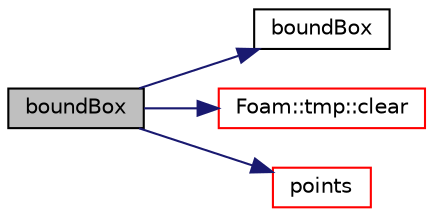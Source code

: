 digraph "boundBox"
{
  bgcolor="transparent";
  edge [fontname="Helvetica",fontsize="10",labelfontname="Helvetica",labelfontsize="10"];
  node [fontname="Helvetica",fontsize="10",shape=record];
  rankdir="LR";
  Node1 [label="boundBox",height=0.2,width=0.4,color="black", fillcolor="grey75", style="filled", fontcolor="black"];
  Node1 -> Node2 [color="midnightblue",fontsize="10",style="solid",fontname="Helvetica"];
  Node2 [label="boundBox",height=0.2,width=0.4,color="black",URL="$a00150.html#ab4ea168b1a1527fcd006a9b4cbbaf42a",tooltip="Construct null, setting points to zero. "];
  Node1 -> Node3 [color="midnightblue",fontsize="10",style="solid",fontname="Helvetica"];
  Node3 [label="Foam::tmp::clear",height=0.2,width=0.4,color="red",URL="$a02707.html#a5b0c20bea8c40bf73b3160cb1e0da350",tooltip="If object pointer points to valid object: "];
  Node1 -> Node4 [color="midnightblue",fontsize="10",style="solid",fontname="Helvetica"];
  Node4 [label="points",height=0.2,width=0.4,color="red",URL="$a00150.html#a02ab6d43a4618415b761ee351284437e",tooltip="Return corner points in an order corresponding to a &#39;hex&#39; cell. "];
}
